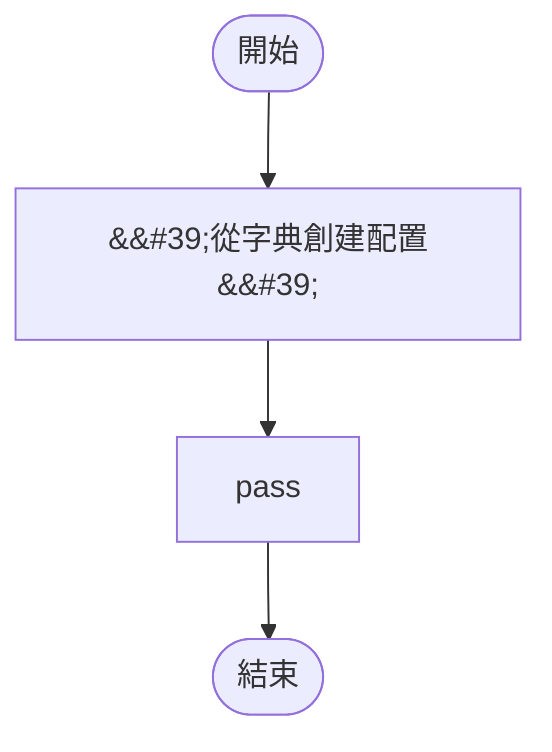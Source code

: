 flowchart TB
    n1([開始])
    n2([結束])
    n3[&amp;&#35;39;從字典創建配置&amp;&#35;39;]
    n4[pass]
    n1 --> n3
    n3 --> n4
    n4 --> n2